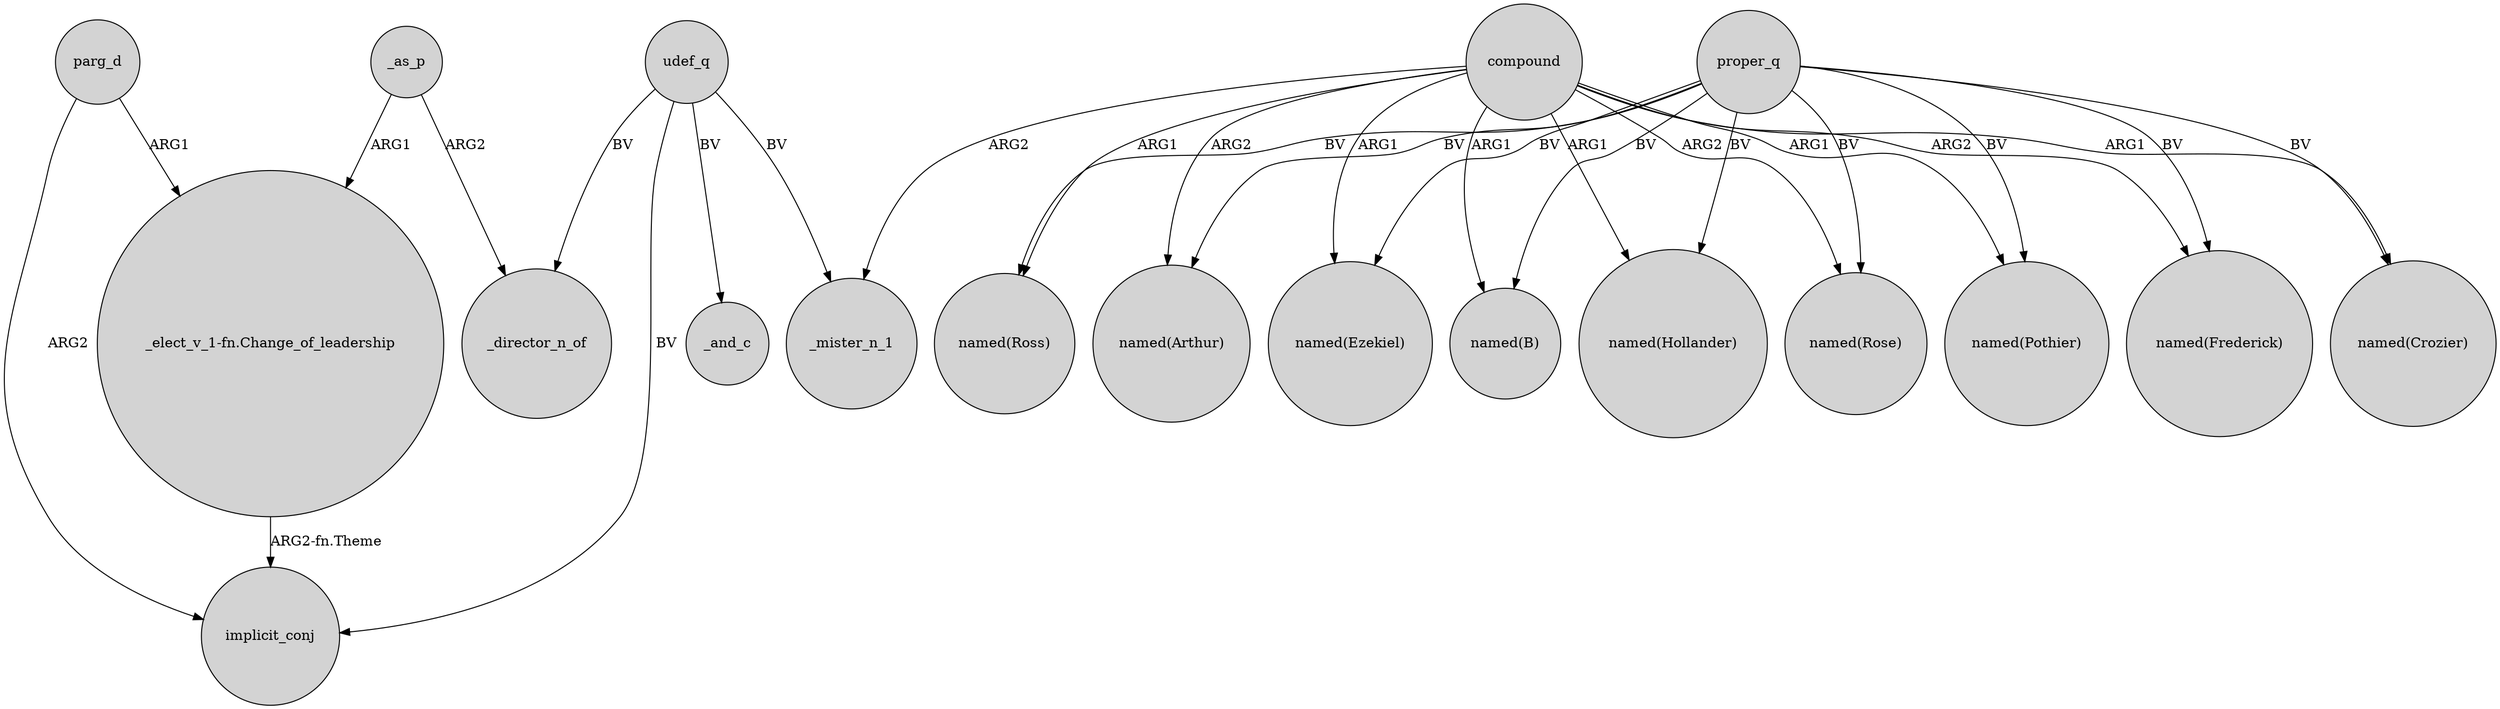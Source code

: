 digraph {
	node [shape=circle style=filled]
	parg_d -> implicit_conj [label=ARG2]
	compound -> "named(Pothier)" [label=ARG1]
	proper_q -> "named(Ezekiel)" [label=BV]
	_as_p -> "_elect_v_1-fn.Change_of_leadership" [label=ARG1]
	compound -> "named(Rose)" [label=ARG2]
	proper_q -> "named(Hollander)" [label=BV]
	compound -> _mister_n_1 [label=ARG2]
	compound -> "named(Frederick)" [label=ARG2]
	compound -> "named(Crozier)" [label=ARG1]
	udef_q -> _mister_n_1 [label=BV]
	proper_q -> "named(B)" [label=BV]
	parg_d -> "_elect_v_1-fn.Change_of_leadership" [label=ARG1]
	udef_q -> implicit_conj [label=BV]
	proper_q -> "named(Crozier)" [label=BV]
	compound -> "named(Ross)" [label=ARG1]
	"_elect_v_1-fn.Change_of_leadership" -> implicit_conj [label="ARG2-fn.Theme"]
	proper_q -> "named(Ross)" [label=BV]
	proper_q -> "named(Frederick)" [label=BV]
	proper_q -> "named(Pothier)" [label=BV]
	compound -> "named(B)" [label=ARG1]
	proper_q -> "named(Rose)" [label=BV]
	compound -> "named(Arthur)" [label=ARG2]
	udef_q -> _and_c [label=BV]
	compound -> "named(Ezekiel)" [label=ARG1]
	udef_q -> _director_n_of [label=BV]
	_as_p -> _director_n_of [label=ARG2]
	compound -> "named(Hollander)" [label=ARG1]
	proper_q -> "named(Arthur)" [label=BV]
}
